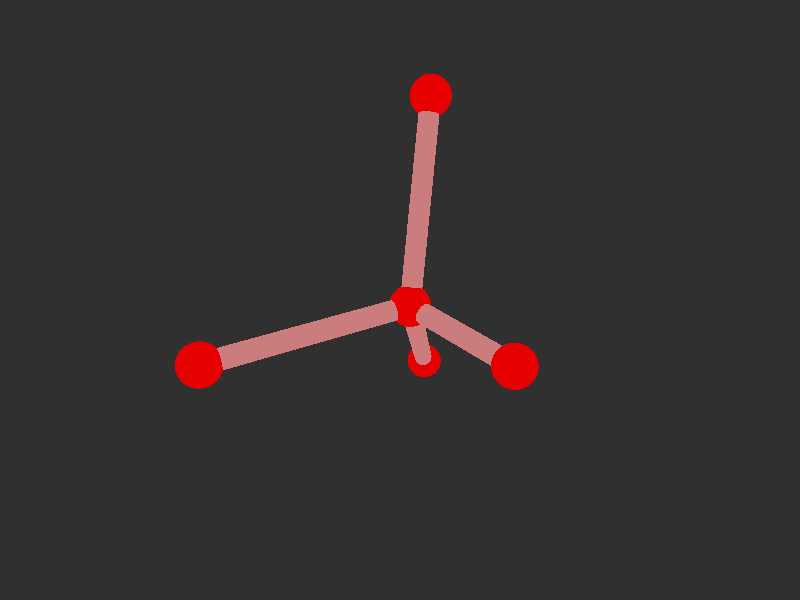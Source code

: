 #version 3.7; 
    global_settings { assumed_gamma 1.0 }
    

    camera {
    location  <20, 20, 20>
    right     x*image_width/image_height
    look_at   <0, 0, 0>
    angle 58
    }

    background { color rgb<1,1,1>*0.03 }


    light_source { <-20, 30, -25> color red 0.6 green 0.6 blue 0.6 }
    light_source { < 20, 30, -25> color red 0.6 green 0.6 blue 0.6 }
    
    #declare m = 1;
    union {

    union {
    sphere { m*<-9.94350659666064e-19,-3.265245335860981e-18,0.6781664971175668>, 1 }        
    sphere {  m*<-1.7122886647037593e-18,-4.610708830079036e-18,6.891166497117586>, 1 }
    sphere {  m*<9.428090415820634,-2.385582670131999e-20,-2.655166836215767>, 1 }
    sphere {  m*<-4.714045207910317,8.16496580927726,-2.655166836215767>, 1}
    sphere { m*<-4.714045207910317,-8.16496580927726,-2.655166836215767>, 1 }    

        pigment { color rgb<0.8,0,0>  }
    finish { ambient 0.1 diffuse 0.7 phong 1 }
    }    
    union {
    cylinder { m*<-1.7122886647037593e-18,-4.610708830079036e-18,6.891166497117586>, <-9.94350659666064e-19,-3.265245335860981e-18,0.6781664971175668>, 0.5 }
    cylinder { m*<9.428090415820634,-2.385582670131999e-20,-2.655166836215767>, <-9.94350659666064e-19,-3.265245335860981e-18,0.6781664971175668>, 0.5}
    cylinder { m*<-4.714045207910317,8.16496580927726,-2.655166836215767>, <-9.94350659666064e-19,-3.265245335860981e-18,0.6781664971175668>, 0.5 }
    cylinder {  m*<-4.714045207910317,-8.16496580927726,-2.655166836215767>, <-9.94350659666064e-19,-3.265245335860981e-18,0.6781664971175668>, 0.5}

    pigment { color rgb<0.6,.2,.2>  }
    finish { ambient 0.1 diffuse 0.7 phong 1 }    
    }
    
    // rotate <0, 0, 0>
    }
    #version 3.7; 
    global_settings { assumed_gamma 1.0 }
    

    camera {
    location  <20, 20, 20>
    right     x*image_width/image_height
    look_at   <0, 0, 0>
    angle 58
    }

    background { color rgb<1,1,1>*0.03 }


    light_source { <-20, 30, -25> color red 0.6 green 0.6 blue 0.6 }
    light_source { < 20, 30, -25> color red 0.6 green 0.6 blue 0.6 }
    
    #declare m = 1;
    union {

    union {
    sphere { m*<-9.94350659666064e-19,-3.265245335860981e-18,0.6781664971175668>, 1 }        
    sphere {  m*<-1.7122886647037593e-18,-4.610708830079036e-18,6.891166497117586>, 1 }
    sphere {  m*<9.428090415820634,-2.385582670131999e-20,-2.655166836215767>, 1 }
    sphere {  m*<-4.714045207910317,8.16496580927726,-2.655166836215767>, 1}
    sphere { m*<-4.714045207910317,-8.16496580927726,-2.655166836215767>, 1 }    

        pigment { color rgb<0.8,0,0>  }
    finish { ambient 0.1 diffuse 0.7 phong 1 }
    }    
    union {
    cylinder { m*<-1.7122886647037593e-18,-4.610708830079036e-18,6.891166497117586>, <-9.94350659666064e-19,-3.265245335860981e-18,0.6781664971175668>, 0.5 }
    cylinder { m*<9.428090415820634,-2.385582670131999e-20,-2.655166836215767>, <-9.94350659666064e-19,-3.265245335860981e-18,0.6781664971175668>, 0.5}
    cylinder { m*<-4.714045207910317,8.16496580927726,-2.655166836215767>, <-9.94350659666064e-19,-3.265245335860981e-18,0.6781664971175668>, 0.5 }
    cylinder {  m*<-4.714045207910317,-8.16496580927726,-2.655166836215767>, <-9.94350659666064e-19,-3.265245335860981e-18,0.6781664971175668>, 0.5}

    pigment { color rgb<0.6,.2,.2>  }
    finish { ambient 0.1 diffuse 0.7 phong 1 }    
    }
    
    // rotate <0, 0, 0>
    }
    
